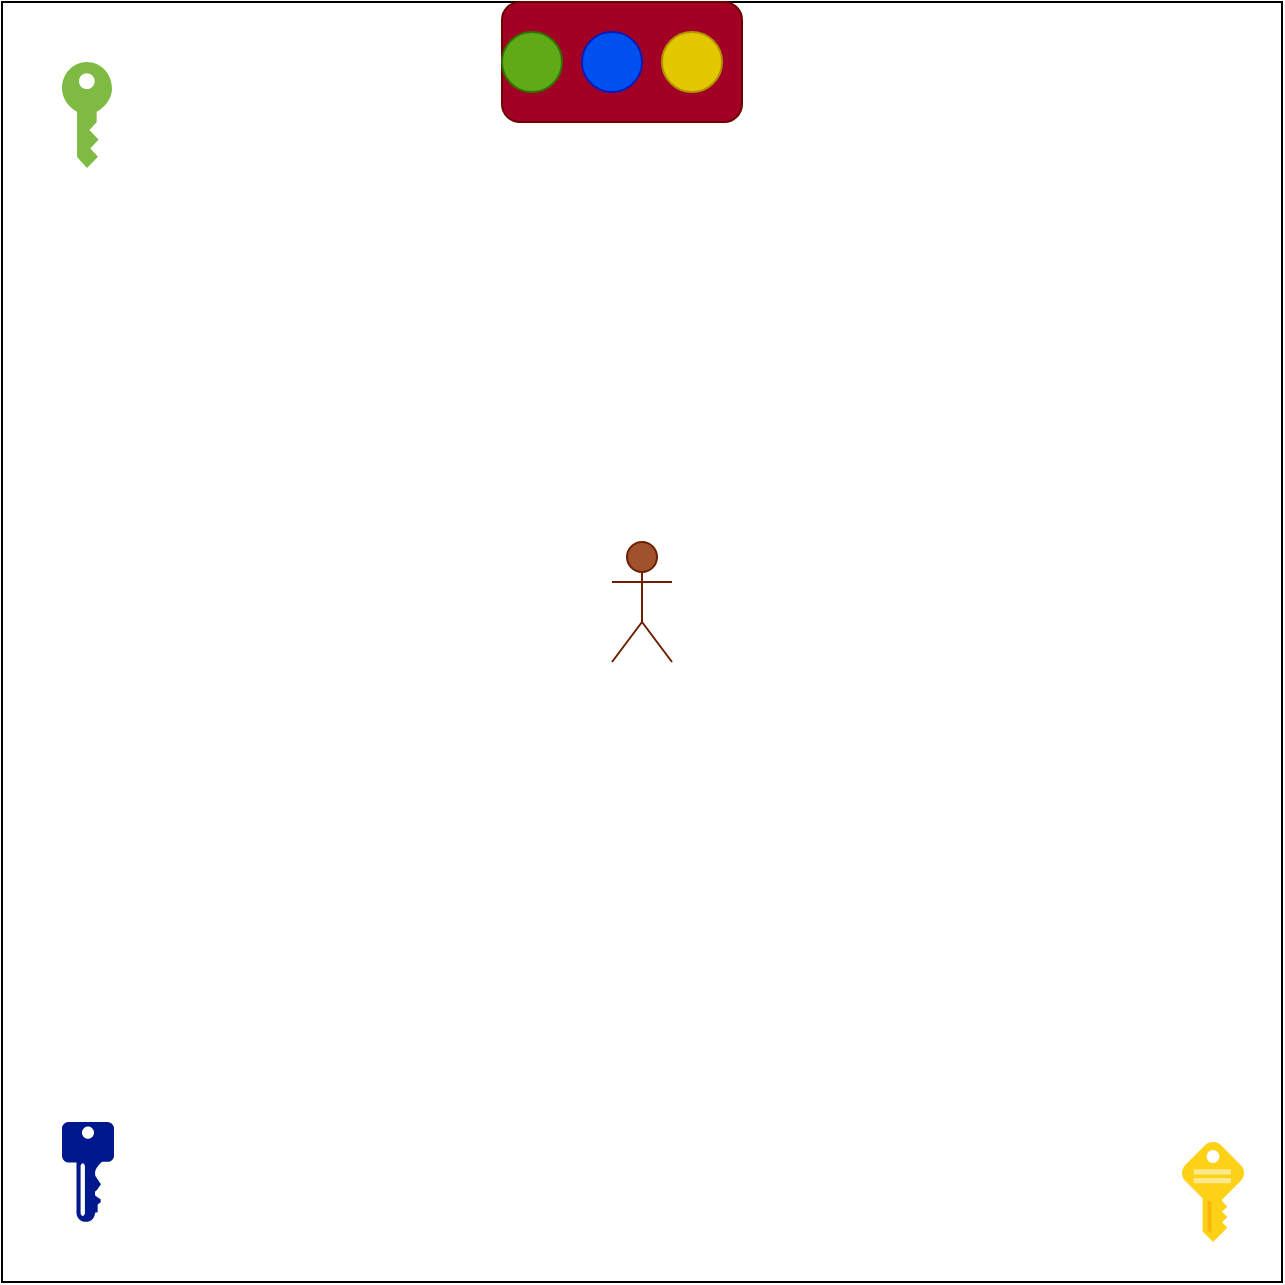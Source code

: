 <mxfile>
    <diagram id="kHvUnjysLEYrVKnb4NQM" name="Page-1">
        <mxGraphModel dx="1130" dy="536" grid="1" gridSize="10" guides="1" tooltips="1" connect="1" arrows="1" fold="1" page="1" pageScale="1" pageWidth="850" pageHeight="1100" math="0" shadow="0">
            <root>
                <mxCell id="0"/>
                <mxCell id="1" parent="0"/>
                <mxCell id="2" value="" style="whiteSpace=wrap;html=1;aspect=fixed;" vertex="1" parent="1">
                    <mxGeometry x="90" y="90" width="640" height="640" as="geometry"/>
                </mxCell>
                <mxCell id="3" value="" style="rounded=1;whiteSpace=wrap;html=1;fillColor=#a20025;fontColor=#ffffff;strokeColor=#6F0000;" vertex="1" parent="1">
                    <mxGeometry x="340" y="90" width="120" height="60" as="geometry"/>
                </mxCell>
                <mxCell id="4" value="" style="ellipse;whiteSpace=wrap;html=1;aspect=fixed;fillColor=#60a917;fontColor=#ffffff;strokeColor=#2D7600;" vertex="1" parent="1">
                    <mxGeometry x="340" y="105" width="30" height="30" as="geometry"/>
                </mxCell>
                <mxCell id="5" value="" style="ellipse;whiteSpace=wrap;html=1;aspect=fixed;fillColor=#0050ef;fontColor=#ffffff;strokeColor=#001DBC;" vertex="1" parent="1">
                    <mxGeometry x="380" y="105" width="30" height="30" as="geometry"/>
                </mxCell>
                <mxCell id="6" value="" style="ellipse;whiteSpace=wrap;html=1;aspect=fixed;fillColor=#e3c800;fontColor=#000000;strokeColor=#B09500;" vertex="1" parent="1">
                    <mxGeometry x="420" y="105" width="30" height="30" as="geometry"/>
                </mxCell>
                <mxCell id="8" value="Actor" style="shape=umlActor;verticalLabelPosition=bottom;verticalAlign=top;html=1;outlineConnect=0;fillColor=#a0522d;fontColor=#ffffff;strokeColor=#6D1F00;" vertex="1" parent="1">
                    <mxGeometry x="395" y="360" width="30" height="60" as="geometry"/>
                </mxCell>
                <mxCell id="10" value="" style="sketch=0;aspect=fixed;html=1;points=[];align=center;image;fontSize=12;image=img/lib/mscae/Key.svg;" vertex="1" parent="1">
                    <mxGeometry x="680" y="660" width="31" height="50" as="geometry"/>
                </mxCell>
                <mxCell id="11" value="" style="sketch=0;aspect=fixed;pointerEvents=1;shadow=0;dashed=0;html=1;strokeColor=none;labelPosition=center;verticalLabelPosition=bottom;verticalAlign=top;align=center;fillColor=#00188D;shape=mxgraph.mscae.enterprise.key_permissions" vertex="1" parent="1">
                    <mxGeometry x="120" y="650" width="26" height="50" as="geometry"/>
                </mxCell>
                <mxCell id="12" value="" style="sketch=0;pointerEvents=1;shadow=0;dashed=0;html=1;strokeColor=none;labelPosition=center;verticalLabelPosition=bottom;verticalAlign=top;outlineConnect=0;align=center;shape=mxgraph.office.security.key_permissions;fillColor=#7FBA42;" vertex="1" parent="1">
                    <mxGeometry x="120" y="120" width="25" height="53" as="geometry"/>
                </mxCell>
            </root>
        </mxGraphModel>
    </diagram>
</mxfile>